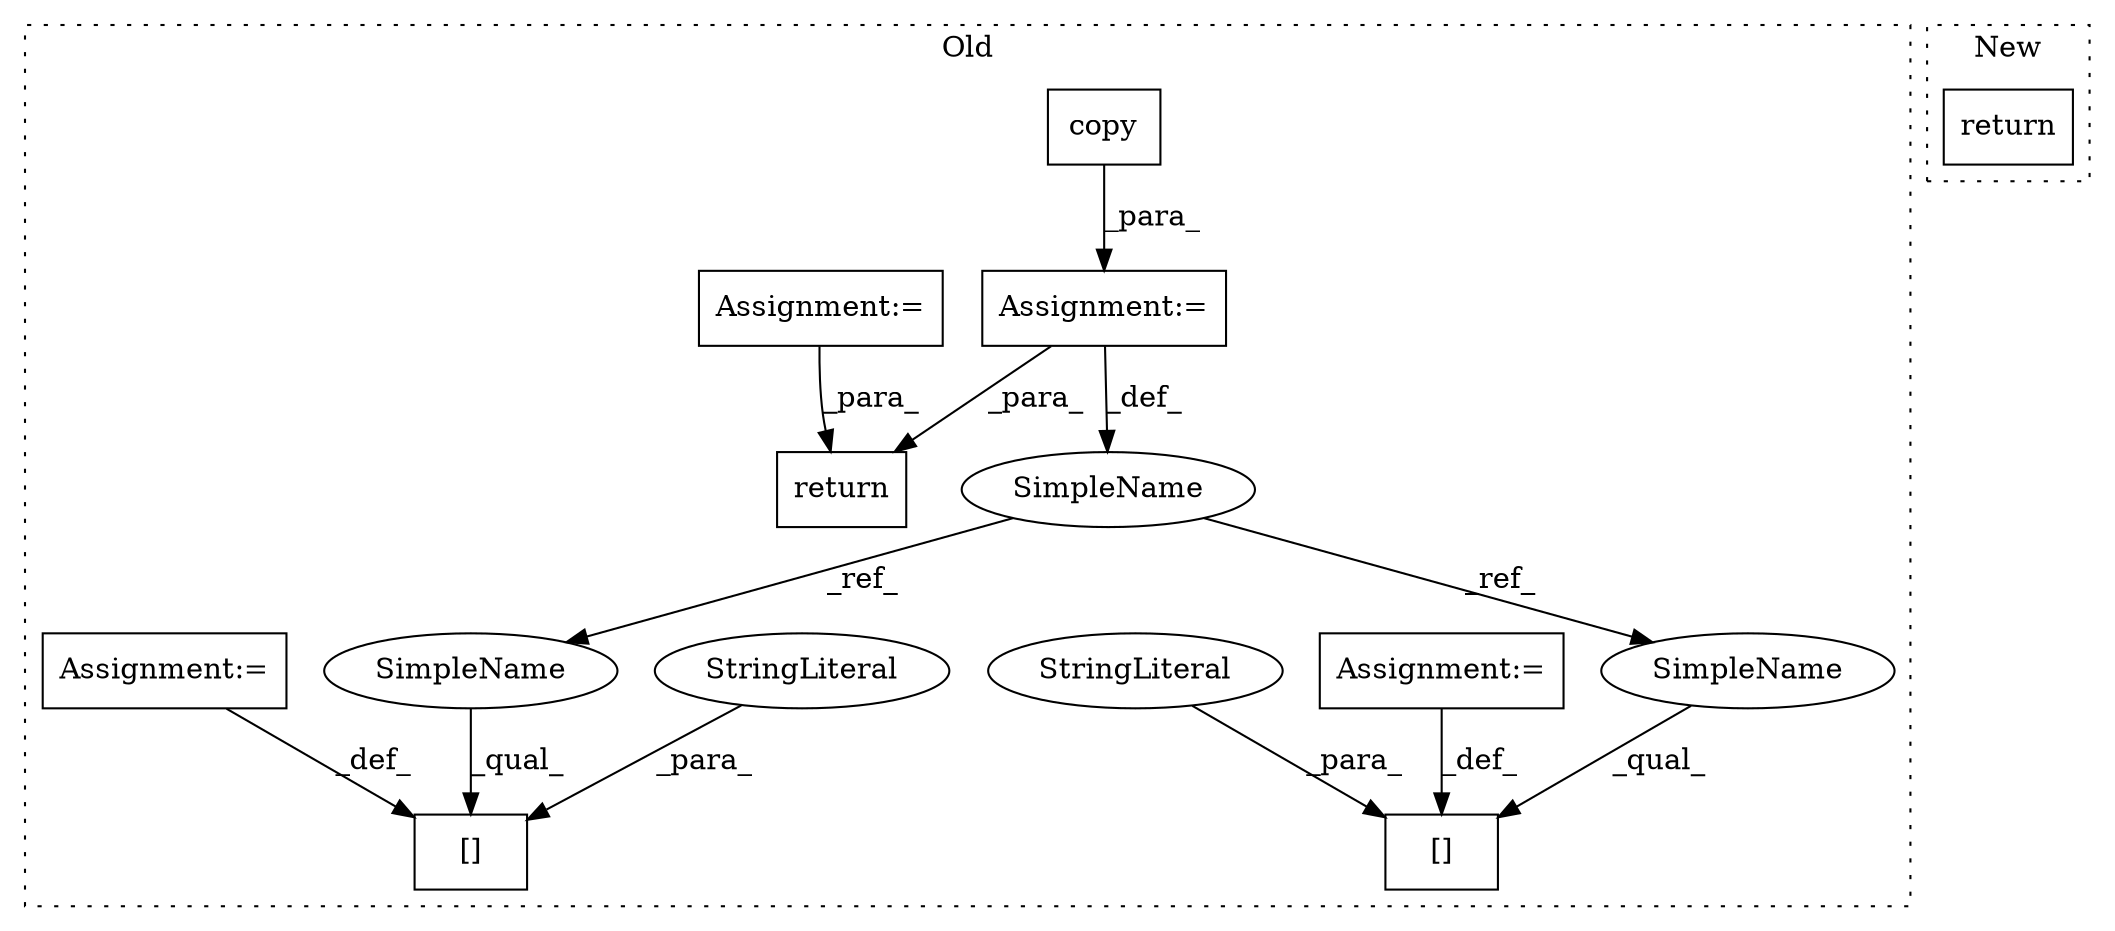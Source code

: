 digraph G {
subgraph cluster0 {
1 [label="copy" a="32" s="6561" l="6" shape="box"];
3 [label="return" a="41" s="6793" l="7" shape="box"];
4 [label="Assignment:=" a="7" s="6534" l="1" shape="box"];
5 [label="Assignment:=" a="7" s="6256" l="25" shape="box"];
6 [label="[]" a="2" s="6611,6627" l="9,1" shape="box"];
7 [label="Assignment:=" a="7" s="6628" l="1" shape="box"];
8 [label="[]" a="2" s="6573,6590" l="9,1" shape="box"];
9 [label="SimpleName" a="42" s="6526" l="8" shape="ellipse"];
10 [label="StringLiteral" a="45" s="6582" l="8" shape="ellipse"];
11 [label="StringLiteral" a="45" s="6620" l="7" shape="ellipse"];
12 [label="Assignment:=" a="7" s="6591" l="1" shape="box"];
13 [label="SimpleName" a="42" s="6573" l="8" shape="ellipse"];
14 [label="SimpleName" a="42" s="6611" l="8" shape="ellipse"];
label = "Old";
style="dotted";
}
subgraph cluster1 {
2 [label="return" a="41" s="6325" l="7" shape="box"];
label = "New";
style="dotted";
}
1 -> 4 [label="_para_"];
4 -> 3 [label="_para_"];
4 -> 9 [label="_def_"];
5 -> 3 [label="_para_"];
7 -> 6 [label="_def_"];
9 -> 14 [label="_ref_"];
9 -> 13 [label="_ref_"];
10 -> 8 [label="_para_"];
11 -> 6 [label="_para_"];
12 -> 8 [label="_def_"];
13 -> 8 [label="_qual_"];
14 -> 6 [label="_qual_"];
}